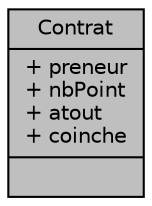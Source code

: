 digraph "Contrat"
{
 // LATEX_PDF_SIZE
  edge [fontname="Helvetica",fontsize="10",labelfontname="Helvetica",labelfontsize="10"];
  node [fontname="Helvetica",fontsize="10",shape=record];
  Node1 [label="{Contrat\n|+ preneur\l+ nbPoint\l+ atout\l+ coinche\l|}",height=0.2,width=0.4,color="black", fillcolor="grey75", style="filled", fontcolor="black",tooltip="represente un contrat Ã&#160; la belote coichÃ©e"];
}
